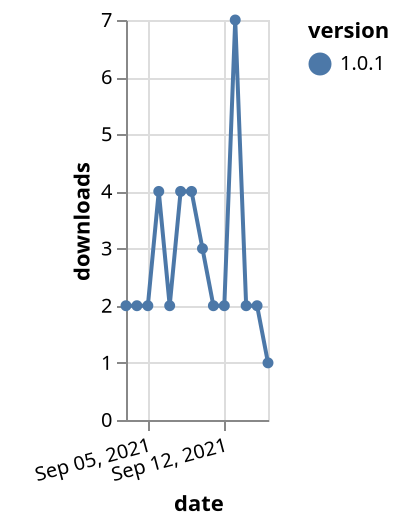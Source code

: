 {"$schema": "https://vega.github.io/schema/vega-lite/v5.json", "description": "A simple bar chart with embedded data.", "data": {"values": [{"date": "2021-09-03", "total": 3017, "delta": 2, "version": "1.0.1"}, {"date": "2021-09-04", "total": 3019, "delta": 2, "version": "1.0.1"}, {"date": "2021-09-05", "total": 3021, "delta": 2, "version": "1.0.1"}, {"date": "2021-09-06", "total": 3025, "delta": 4, "version": "1.0.1"}, {"date": "2021-09-07", "total": 3027, "delta": 2, "version": "1.0.1"}, {"date": "2021-09-08", "total": 3031, "delta": 4, "version": "1.0.1"}, {"date": "2021-09-09", "total": 3035, "delta": 4, "version": "1.0.1"}, {"date": "2021-09-10", "total": 3038, "delta": 3, "version": "1.0.1"}, {"date": "2021-09-11", "total": 3040, "delta": 2, "version": "1.0.1"}, {"date": "2021-09-12", "total": 3042, "delta": 2, "version": "1.0.1"}, {"date": "2021-09-13", "total": 3049, "delta": 7, "version": "1.0.1"}, {"date": "2021-09-14", "total": 3051, "delta": 2, "version": "1.0.1"}, {"date": "2021-09-15", "total": 3053, "delta": 2, "version": "1.0.1"}, {"date": "2021-09-16", "total": 3054, "delta": 1, "version": "1.0.1"}]}, "width": "container", "mark": {"type": "line", "point": {"filled": true}}, "encoding": {"x": {"field": "date", "type": "temporal", "timeUnit": "yearmonthdate", "title": "date", "axis": {"labelAngle": -15}}, "y": {"field": "delta", "type": "quantitative", "title": "downloads"}, "color": {"field": "version", "type": "nominal"}, "tooltip": {"field": "delta"}}}